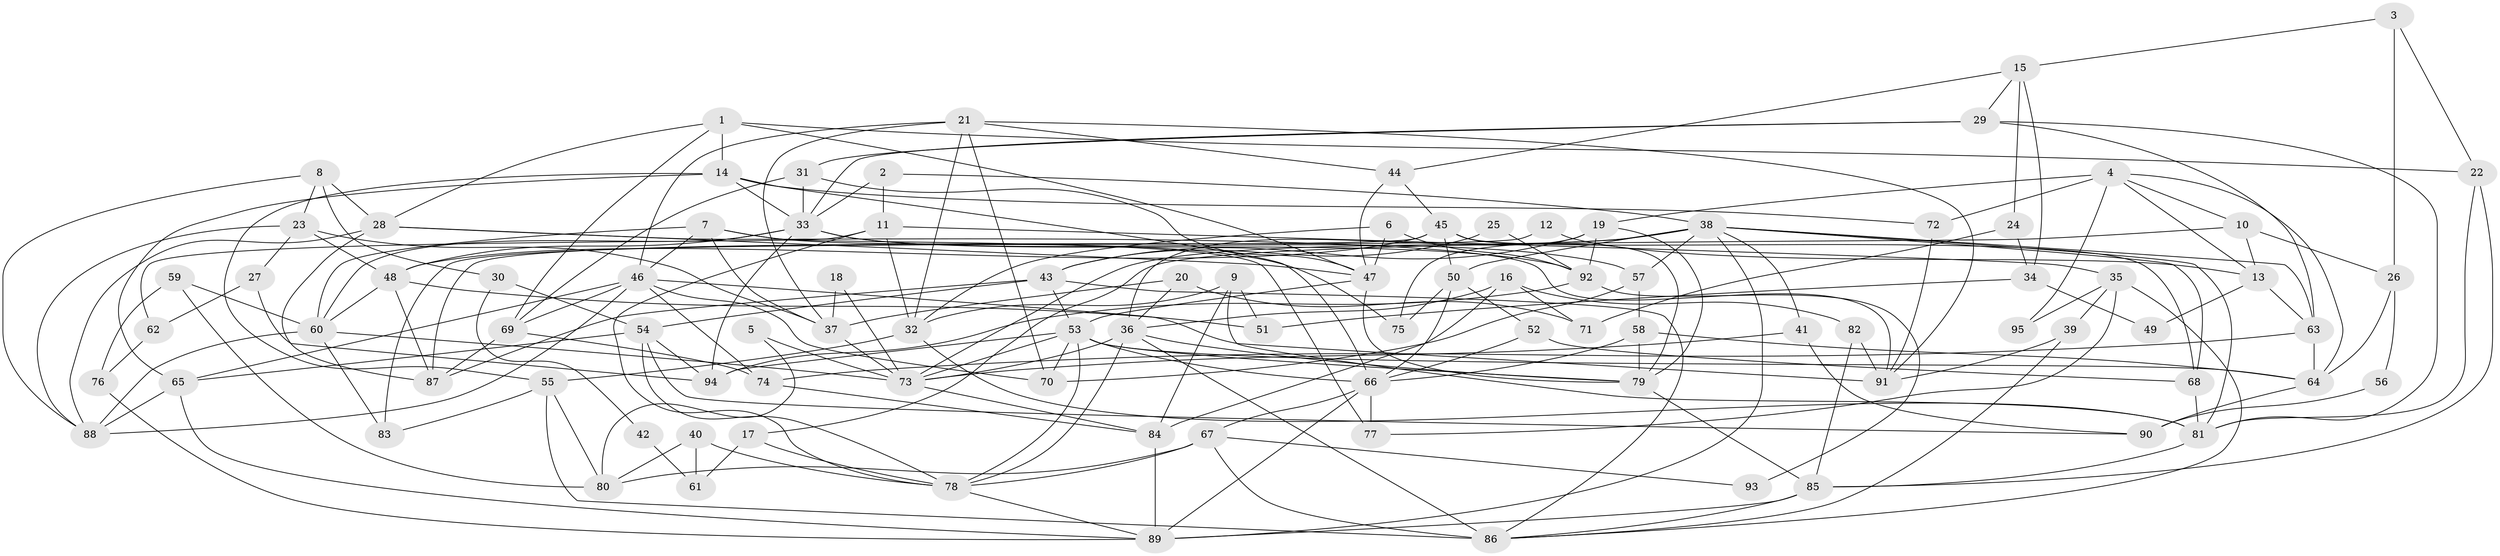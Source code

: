 // original degree distribution, {5: 0.23703703703703705, 3: 0.32592592592592595, 4: 0.23703703703703705, 6: 0.07407407407407407, 7: 0.02962962962962963, 2: 0.08888888888888889, 8: 0.007407407407407408}
// Generated by graph-tools (version 1.1) at 2025/37/03/04/25 23:37:02]
// undirected, 95 vertices, 221 edges
graph export_dot {
  node [color=gray90,style=filled];
  1;
  2;
  3;
  4;
  5;
  6;
  7;
  8;
  9;
  10;
  11;
  12;
  13;
  14;
  15;
  16;
  17;
  18;
  19;
  20;
  21;
  22;
  23;
  24;
  25;
  26;
  27;
  28;
  29;
  30;
  31;
  32;
  33;
  34;
  35;
  36;
  37;
  38;
  39;
  40;
  41;
  42;
  43;
  44;
  45;
  46;
  47;
  48;
  49;
  50;
  51;
  52;
  53;
  54;
  55;
  56;
  57;
  58;
  59;
  60;
  61;
  62;
  63;
  64;
  65;
  66;
  67;
  68;
  69;
  70;
  71;
  72;
  73;
  74;
  75;
  76;
  77;
  78;
  79;
  80;
  81;
  82;
  83;
  84;
  85;
  86;
  87;
  88;
  89;
  90;
  91;
  92;
  93;
  94;
  95;
  1 -- 14 [weight=1.0];
  1 -- 22 [weight=1.0];
  1 -- 28 [weight=1.0];
  1 -- 47 [weight=1.0];
  1 -- 69 [weight=1.0];
  2 -- 11 [weight=1.0];
  2 -- 33 [weight=1.0];
  2 -- 38 [weight=1.0];
  3 -- 15 [weight=1.0];
  3 -- 22 [weight=1.0];
  3 -- 26 [weight=1.0];
  4 -- 10 [weight=1.0];
  4 -- 13 [weight=1.0];
  4 -- 19 [weight=1.0];
  4 -- 64 [weight=1.0];
  4 -- 72 [weight=1.0];
  4 -- 95 [weight=1.0];
  5 -- 73 [weight=2.0];
  5 -- 80 [weight=1.0];
  6 -- 32 [weight=1.0];
  6 -- 47 [weight=1.0];
  6 -- 92 [weight=1.0];
  7 -- 37 [weight=1.0];
  7 -- 46 [weight=1.0];
  7 -- 60 [weight=1.0];
  7 -- 75 [weight=1.0];
  7 -- 77 [weight=1.0];
  8 -- 23 [weight=1.0];
  8 -- 28 [weight=1.0];
  8 -- 30 [weight=1.0];
  8 -- 88 [weight=1.0];
  9 -- 32 [weight=1.0];
  9 -- 51 [weight=1.0];
  9 -- 81 [weight=1.0];
  9 -- 84 [weight=1.0];
  10 -- 13 [weight=1.0];
  10 -- 17 [weight=1.0];
  10 -- 26 [weight=1.0];
  11 -- 32 [weight=1.0];
  11 -- 35 [weight=1.0];
  11 -- 62 [weight=1.0];
  11 -- 78 [weight=1.0];
  12 -- 13 [weight=1.0];
  12 -- 87 [weight=1.0];
  13 -- 49 [weight=1.0];
  13 -- 63 [weight=1.0];
  14 -- 33 [weight=1.0];
  14 -- 55 [weight=1.0];
  14 -- 65 [weight=1.0];
  14 -- 66 [weight=1.0];
  14 -- 72 [weight=1.0];
  15 -- 24 [weight=1.0];
  15 -- 29 [weight=1.0];
  15 -- 34 [weight=1.0];
  15 -- 44 [weight=1.0];
  16 -- 36 [weight=1.0];
  16 -- 71 [weight=1.0];
  16 -- 82 [weight=1.0];
  16 -- 84 [weight=1.0];
  17 -- 61 [weight=1.0];
  17 -- 78 [weight=1.0];
  18 -- 37 [weight=1.0];
  18 -- 73 [weight=1.0];
  19 -- 36 [weight=1.0];
  19 -- 43 [weight=1.0];
  19 -- 79 [weight=1.0];
  19 -- 92 [weight=1.0];
  20 -- 36 [weight=1.0];
  20 -- 37 [weight=1.0];
  20 -- 71 [weight=1.0];
  21 -- 32 [weight=1.0];
  21 -- 37 [weight=1.0];
  21 -- 44 [weight=1.0];
  21 -- 46 [weight=1.0];
  21 -- 70 [weight=1.0];
  21 -- 91 [weight=1.0];
  22 -- 81 [weight=1.0];
  22 -- 85 [weight=1.0];
  23 -- 27 [weight=1.0];
  23 -- 37 [weight=1.0];
  23 -- 48 [weight=1.0];
  23 -- 88 [weight=1.0];
  24 -- 34 [weight=1.0];
  24 -- 71 [weight=1.0];
  25 -- 43 [weight=1.0];
  25 -- 92 [weight=1.0];
  26 -- 56 [weight=1.0];
  26 -- 64 [weight=1.0];
  27 -- 62 [weight=1.0];
  27 -- 94 [weight=1.0];
  28 -- 47 [weight=1.0];
  28 -- 87 [weight=2.0];
  28 -- 88 [weight=1.0];
  28 -- 91 [weight=1.0];
  29 -- 31 [weight=1.0];
  29 -- 33 [weight=1.0];
  29 -- 63 [weight=1.0];
  29 -- 81 [weight=1.0];
  30 -- 42 [weight=1.0];
  30 -- 54 [weight=1.0];
  31 -- 33 [weight=1.0];
  31 -- 47 [weight=1.0];
  31 -- 69 [weight=1.0];
  32 -- 55 [weight=1.0];
  32 -- 81 [weight=1.0];
  33 -- 48 [weight=1.0];
  33 -- 57 [weight=1.0];
  33 -- 60 [weight=1.0];
  33 -- 92 [weight=1.0];
  33 -- 94 [weight=1.0];
  34 -- 49 [weight=1.0];
  34 -- 51 [weight=1.0];
  35 -- 39 [weight=1.0];
  35 -- 77 [weight=1.0];
  35 -- 86 [weight=1.0];
  35 -- 95 [weight=1.0];
  36 -- 73 [weight=1.0];
  36 -- 78 [weight=1.0];
  36 -- 79 [weight=1.0];
  36 -- 86 [weight=1.0];
  37 -- 73 [weight=1.0];
  38 -- 41 [weight=1.0];
  38 -- 50 [weight=1.0];
  38 -- 57 [weight=1.0];
  38 -- 63 [weight=1.0];
  38 -- 68 [weight=1.0];
  38 -- 73 [weight=1.0];
  38 -- 75 [weight=1.0];
  38 -- 81 [weight=1.0];
  38 -- 89 [weight=1.0];
  39 -- 86 [weight=1.0];
  39 -- 91 [weight=1.0];
  40 -- 61 [weight=1.0];
  40 -- 78 [weight=1.0];
  40 -- 80 [weight=1.0];
  41 -- 73 [weight=1.0];
  41 -- 90 [weight=1.0];
  42 -- 61 [weight=1.0];
  43 -- 53 [weight=1.0];
  43 -- 54 [weight=1.0];
  43 -- 86 [weight=1.0];
  43 -- 87 [weight=1.0];
  44 -- 45 [weight=1.0];
  44 -- 47 [weight=1.0];
  45 -- 48 [weight=1.0];
  45 -- 50 [weight=1.0];
  45 -- 68 [weight=1.0];
  45 -- 79 [weight=1.0];
  45 -- 83 [weight=1.0];
  46 -- 65 [weight=1.0];
  46 -- 69 [weight=1.0];
  46 -- 70 [weight=1.0];
  46 -- 74 [weight=1.0];
  46 -- 88 [weight=1.0];
  46 -- 91 [weight=1.0];
  47 -- 53 [weight=1.0];
  47 -- 79 [weight=1.0];
  48 -- 51 [weight=1.0];
  48 -- 60 [weight=1.0];
  48 -- 87 [weight=1.0];
  50 -- 52 [weight=1.0];
  50 -- 66 [weight=1.0];
  50 -- 75 [weight=1.0];
  52 -- 66 [weight=1.0];
  52 -- 68 [weight=1.0];
  53 -- 64 [weight=1.0];
  53 -- 66 [weight=1.0];
  53 -- 70 [weight=1.0];
  53 -- 73 [weight=1.0];
  53 -- 78 [weight=1.0];
  53 -- 79 [weight=1.0];
  53 -- 94 [weight=1.0];
  54 -- 65 [weight=1.0];
  54 -- 78 [weight=1.0];
  54 -- 90 [weight=1.0];
  54 -- 94 [weight=1.0];
  55 -- 80 [weight=1.0];
  55 -- 83 [weight=1.0];
  55 -- 86 [weight=2.0];
  56 -- 90 [weight=1.0];
  57 -- 58 [weight=1.0];
  57 -- 70 [weight=1.0];
  58 -- 64 [weight=1.0];
  58 -- 66 [weight=1.0];
  58 -- 79 [weight=1.0];
  59 -- 60 [weight=1.0];
  59 -- 76 [weight=1.0];
  59 -- 80 [weight=1.0];
  60 -- 73 [weight=1.0];
  60 -- 83 [weight=1.0];
  60 -- 88 [weight=1.0];
  62 -- 76 [weight=1.0];
  63 -- 64 [weight=1.0];
  63 -- 74 [weight=1.0];
  64 -- 90 [weight=1.0];
  65 -- 88 [weight=1.0];
  65 -- 89 [weight=1.0];
  66 -- 67 [weight=1.0];
  66 -- 77 [weight=1.0];
  66 -- 89 [weight=1.0];
  67 -- 78 [weight=1.0];
  67 -- 80 [weight=1.0];
  67 -- 86 [weight=1.0];
  67 -- 93 [weight=1.0];
  68 -- 81 [weight=1.0];
  69 -- 74 [weight=1.0];
  69 -- 87 [weight=1.0];
  72 -- 91 [weight=1.0];
  73 -- 84 [weight=1.0];
  74 -- 84 [weight=1.0];
  76 -- 89 [weight=1.0];
  78 -- 89 [weight=1.0];
  79 -- 85 [weight=1.0];
  81 -- 85 [weight=1.0];
  82 -- 85 [weight=1.0];
  82 -- 91 [weight=1.0];
  84 -- 89 [weight=1.0];
  85 -- 86 [weight=1.0];
  85 -- 89 [weight=1.0];
  92 -- 93 [weight=1.0];
  92 -- 94 [weight=2.0];
}
